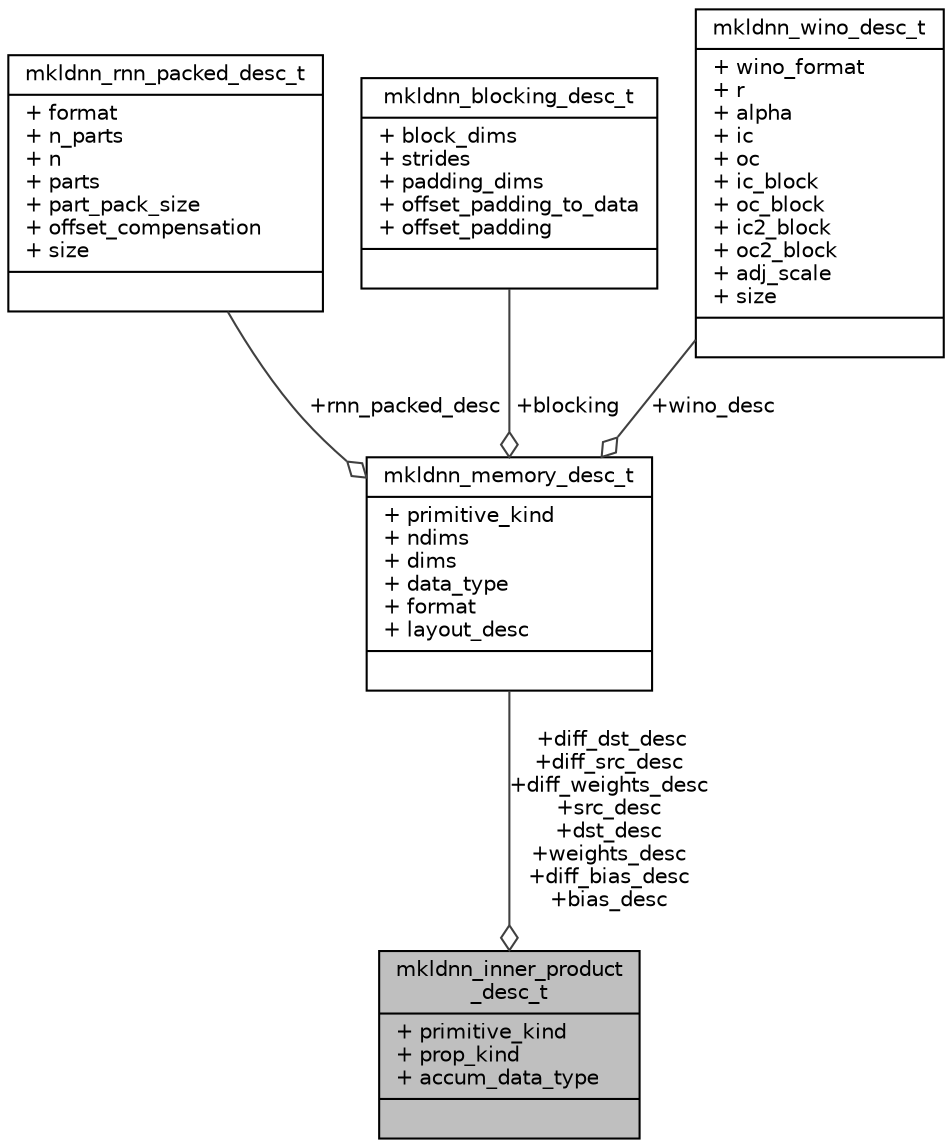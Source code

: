 digraph "mkldnn_inner_product_desc_t"
{
  edge [fontname="Helvetica",fontsize="10",labelfontname="Helvetica",labelfontsize="10"];
  node [fontname="Helvetica",fontsize="10",shape=record];
  Node1 [label="{mkldnn_inner_product\l_desc_t\n|+ primitive_kind\l+ prop_kind\l+ accum_data_type\l|}",height=0.2,width=0.4,color="black", fillcolor="grey75", style="filled", fontcolor="black"];
  Node2 -> Node1 [color="grey25",fontsize="10",style="solid",label=" +diff_dst_desc\n+diff_src_desc\n+diff_weights_desc\n+src_desc\n+dst_desc\n+weights_desc\n+diff_bias_desc\n+bias_desc" ,arrowhead="odiamond",fontname="Helvetica"];
  Node2 [label="{mkldnn_memory_desc_t\n|+ primitive_kind\l+ ndims\l+ dims\l+ data_type\l+ format\l+ layout_desc\l|}",height=0.2,width=0.4,color="black", fillcolor="white", style="filled",URL="$structmkldnn__memory__desc__t.html"];
  Node3 -> Node2 [color="grey25",fontsize="10",style="solid",label=" +rnn_packed_desc" ,arrowhead="odiamond",fontname="Helvetica"];
  Node3 [label="{mkldnn_rnn_packed_desc_t\n|+ format\l+ n_parts\l+ n\l+ parts\l+ part_pack_size\l+ offset_compensation\l+ size\l|}",height=0.2,width=0.4,color="black", fillcolor="white", style="filled",URL="$structmkldnn__rnn__packed__desc__t.html"];
  Node4 -> Node2 [color="grey25",fontsize="10",style="solid",label=" +blocking" ,arrowhead="odiamond",fontname="Helvetica"];
  Node4 [label="{mkldnn_blocking_desc_t\n|+ block_dims\l+ strides\l+ padding_dims\l+ offset_padding_to_data\l+ offset_padding\l|}",height=0.2,width=0.4,color="black", fillcolor="white", style="filled",URL="$structmkldnn__blocking__desc__t.html"];
  Node5 -> Node2 [color="grey25",fontsize="10",style="solid",label=" +wino_desc" ,arrowhead="odiamond",fontname="Helvetica"];
  Node5 [label="{mkldnn_wino_desc_t\n|+ wino_format\l+ r\l+ alpha\l+ ic\l+ oc\l+ ic_block\l+ oc_block\l+ ic2_block\l+ oc2_block\l+ adj_scale\l+ size\l|}",height=0.2,width=0.4,color="black", fillcolor="white", style="filled",URL="$structmkldnn__wino__desc__t.html"];
}
